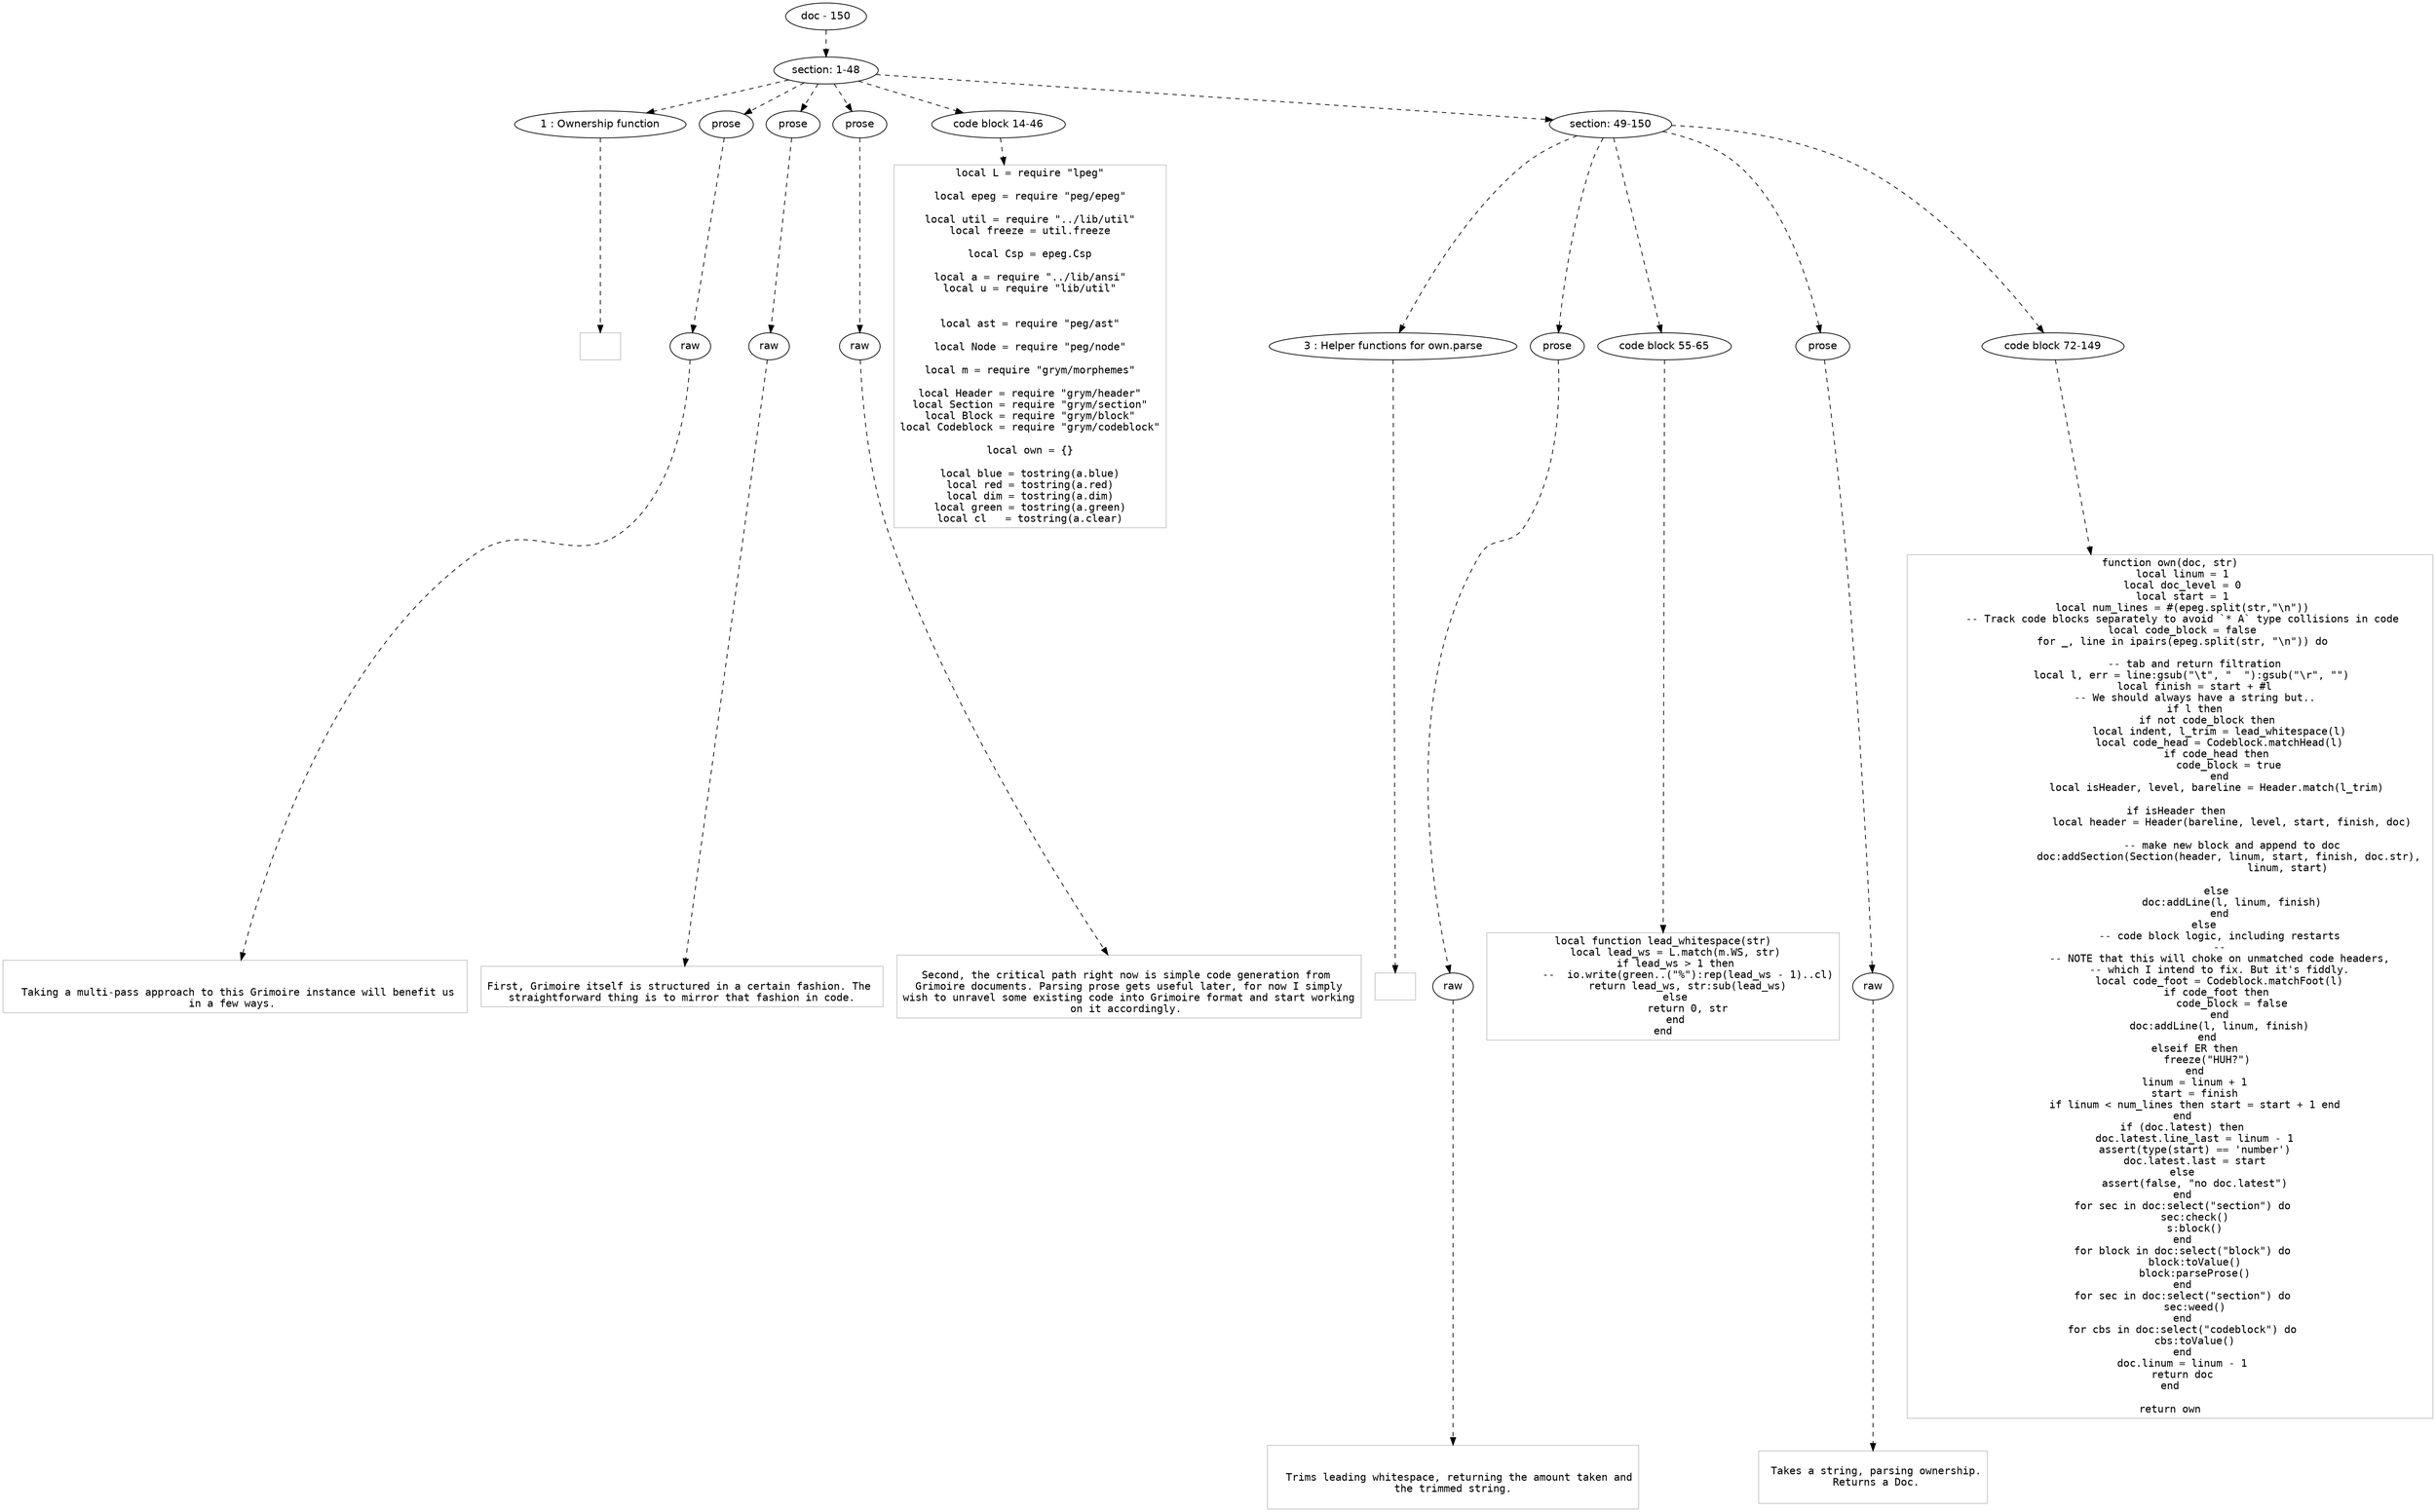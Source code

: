 digraph hierarchy {

node [fontname=Helvetica]
edge [style=dashed]

doc_0 [label="doc - 150"]


doc_0 -> { section_1}
{rank=same; section_1}

section_1 [label="section: 1-48"]


section_1 -> { header_2 prose_3 prose_4 prose_5 codeblock_6 section_7}
{rank=same; header_2 prose_3 prose_4 prose_5 codeblock_6 section_7}

header_2 [label="1 : Ownership function"]

prose_3 [label="prose"]

prose_4 [label="prose"]

prose_5 [label="prose"]

codeblock_6 [label="code block 14-46"]

section_7 [label="section: 49-150"]


header_2 -> leaf_8
leaf_8  [color=Gray,shape=rectangle,fontname=Inconsolata,label=""]
prose_3 -> { raw_9}
{rank=same; raw_9}

raw_9 [label="raw"]


raw_9 -> leaf_10
leaf_10  [color=Gray,shape=rectangle,fontname=Inconsolata,label="

  Taking a multi-pass approach to this Grimoire instance will benefit us 
in a few ways. 
"]
prose_4 -> { raw_11}
{rank=same; raw_11}

raw_11 [label="raw"]


raw_11 -> leaf_12
leaf_12  [color=Gray,shape=rectangle,fontname=Inconsolata,label="
First, Grimoire itself is structured in a certain fashion. The 
straightforward thing is to mirror that fashion in code.
"]
prose_5 -> { raw_13}
{rank=same; raw_13}

raw_13 [label="raw"]


raw_13 -> leaf_14
leaf_14  [color=Gray,shape=rectangle,fontname=Inconsolata,label="
Second, the critical path right now is simple code generation from 
Grimoire documents. Parsing prose gets useful later, for now I simply
wish to unravel some existing code into Grimoire format and start working
on it accordingly. 
"]
codeblock_6 -> leaf_15
leaf_15  [color=Gray,shape=rectangle,fontname=Inconsolata,label="local L = require \"lpeg\"

local epeg = require \"peg/epeg\"

local util = require \"../lib/util\"
local freeze = util.freeze

local Csp = epeg.Csp

local a = require \"../lib/ansi\"
local u = require \"lib/util\"


local ast = require \"peg/ast\"

local Node = require \"peg/node\"

local m = require \"grym/morphemes\"

local Header = require \"grym/header\"
local Section = require \"grym/section\"
local Block = require \"grym/block\"
local Codeblock = require \"grym/codeblock\"

local own = {}

local blue = tostring(a.blue)
local red = tostring(a.red)
local dim = tostring(a.dim)
local green = tostring(a.green)
local cl   = tostring(a.clear)"]
section_7 -> { header_16 prose_17 codeblock_18 prose_19 codeblock_20}
{rank=same; header_16 prose_17 codeblock_18 prose_19 codeblock_20}

header_16 [label="3 : Helper functions for own.parse"]

prose_17 [label="prose"]

codeblock_18 [label="code block 55-65"]

prose_19 [label="prose"]

codeblock_20 [label="code block 72-149"]


header_16 -> leaf_21
leaf_21  [color=Gray,shape=rectangle,fontname=Inconsolata,label=""]
prose_17 -> { raw_22}
{rank=same; raw_22}

raw_22 [label="raw"]


raw_22 -> leaf_23
leaf_23  [color=Gray,shape=rectangle,fontname=Inconsolata,label="

  Trims leading whitespace, returning the amount taken and
the trimmed string.
 
"]
codeblock_18 -> leaf_24
leaf_24  [color=Gray,shape=rectangle,fontname=Inconsolata,label="local function lead_whitespace(str)
    local lead_ws = L.match(m.WS, str)
    if lead_ws > 1 then
        --  io.write(green..(\"%\"):rep(lead_ws - 1)..cl)
        return lead_ws, str:sub(lead_ws)
    else
        return 0, str
    end
end"]
prose_19 -> { raw_25}
{rank=same; raw_25}

raw_25 [label="raw"]


raw_25 -> leaf_26
leaf_26  [color=Gray,shape=rectangle,fontname=Inconsolata,label="
 Takes a string, parsing ownership.
 Returns a Doc.

"]
codeblock_20 -> leaf_27
leaf_27  [color=Gray,shape=rectangle,fontname=Inconsolata,label="function own(doc, str)
    local linum = 1
    local doc_level = 0
    local start = 1
    local num_lines = #(epeg.split(str,\"\\n\"))
    -- Track code blocks separately to avoid `* A` type collisions in code
    local code_block = false
    for _, line in ipairs(epeg.split(str, \"\\n\")) do
        
        -- tab and return filtration
        local l, err = line:gsub(\"\\t\", \"  \"):gsub(\"\\r\", \"\") 
        local finish = start + #l
        -- We should always have a string but..
        if l then
            if not code_block then
                local indent, l_trim = lead_whitespace(l)
                local code_head = Codeblock.matchHead(l)
                if code_head then 
                    code_block = true 
                end
                local isHeader, level, bareline = Header.match(l_trim) 

                if isHeader then              
                    local header = Header(bareline, level, start, finish, doc)

                    -- make new block and append to doc
                    doc:addSection(Section(header, linum, start, finish, doc.str), 
                                      linum, start)

                else 
                    doc:addLine(l, linum, finish)
                end
            else 
                -- code block logic, including restarts
                --
                -- NOTE that this will choke on unmatched code headers,
                -- which I intend to fix. But it's fiddly.
                local code_foot = Codeblock.matchFoot(l)
                if code_foot then 
                    code_block = false
                end
                doc:addLine(l, linum, finish)
            end
        elseif ER then
            freeze(\"HUH?\")
        end
        linum = linum + 1
        start = finish
        if linum < num_lines then start = start + 1 end
    end
    if (doc.latest) then
        doc.latest.line_last = linum - 1
        assert(type(start) == 'number')
        doc.latest.last = start
    else
        assert(false, \"no doc.latest\")
    end
    for sec in doc:select(\"section\") do
        sec:check()
        s:block()
    end
    for block in doc:select(\"block\") do
        block:toValue()
        block:parseProse()
    end
    for sec in doc:select(\"section\") do
        sec:weed()
    end
    for cbs in doc:select(\"codeblock\") do
        cbs:toValue()
    end
    doc.linum = linum - 1
    return doc
end

return own"]

}
